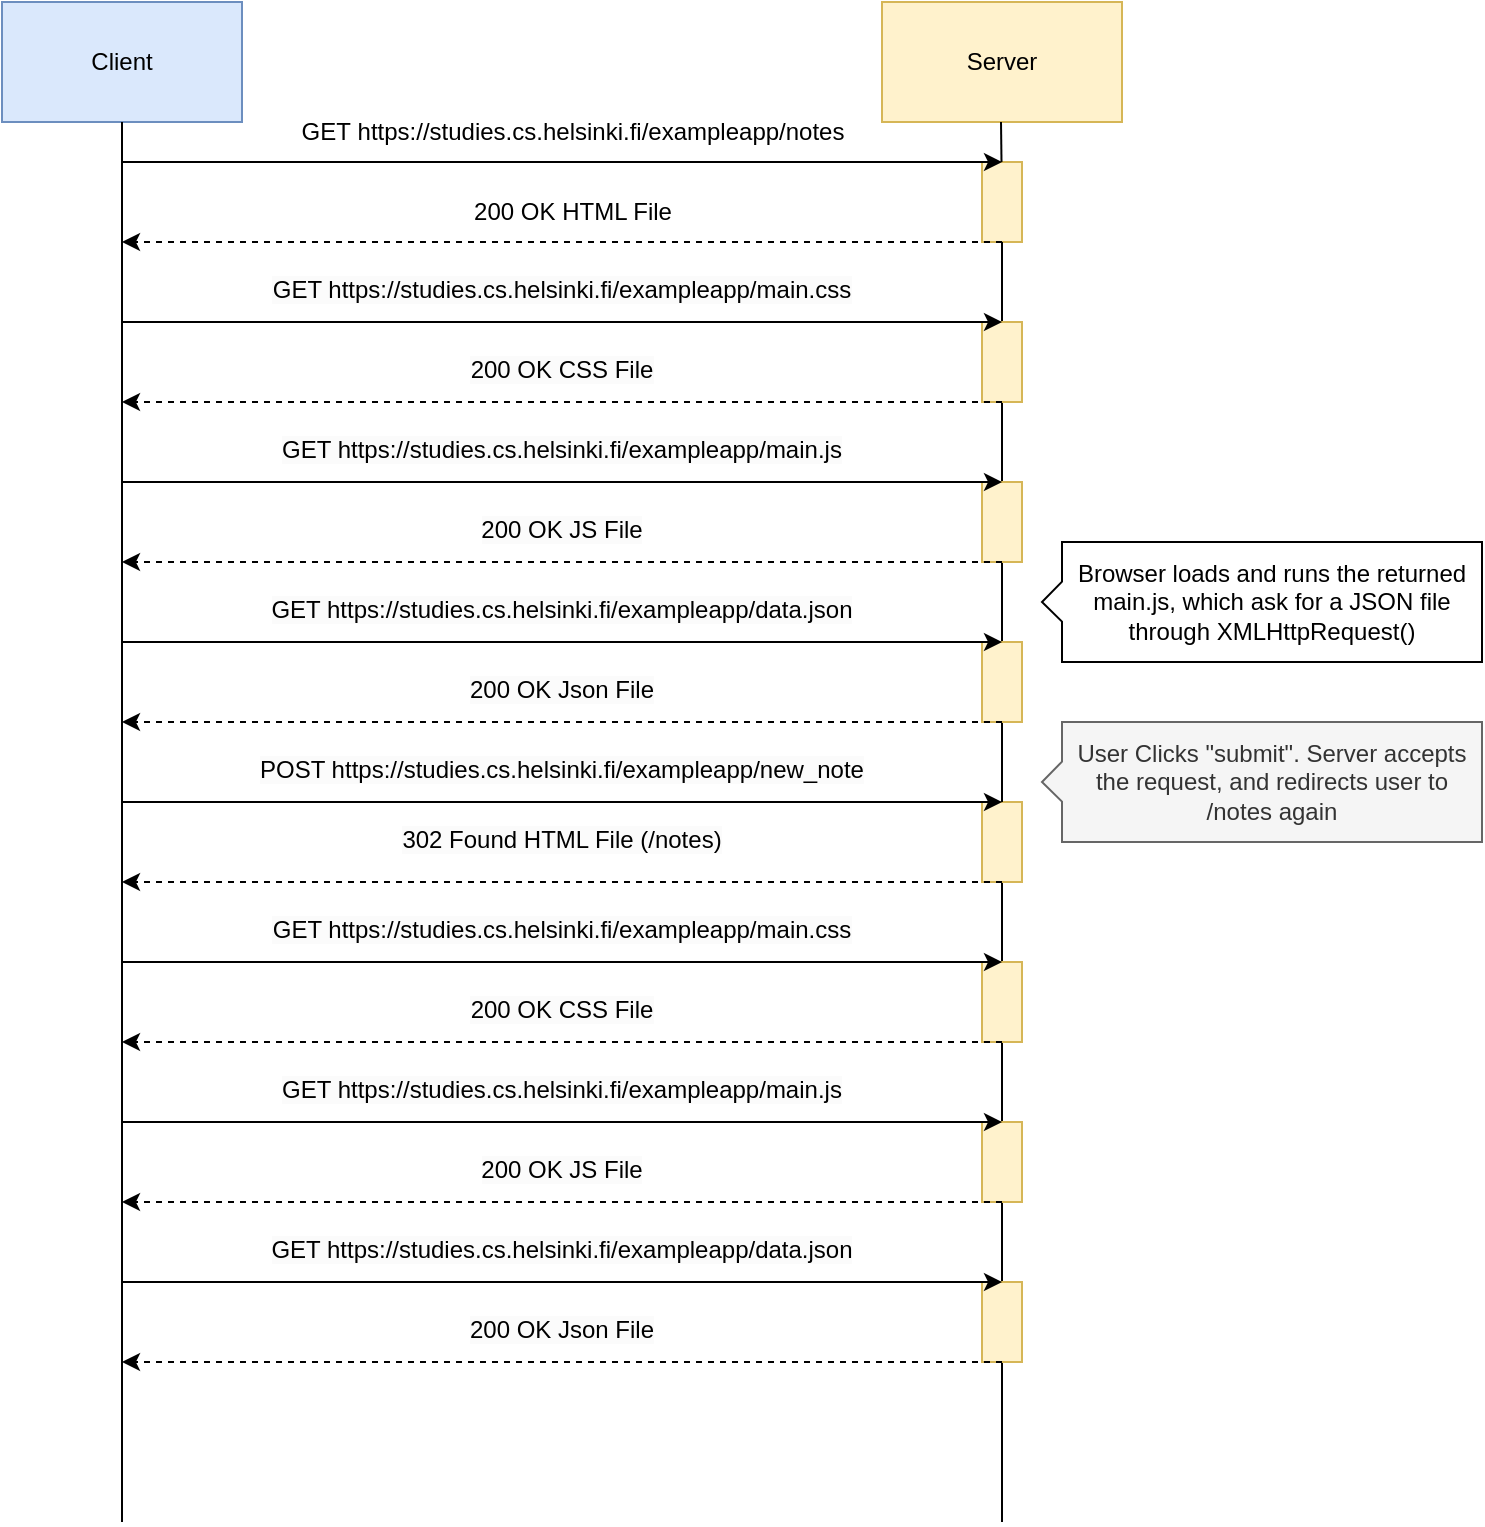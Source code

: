 <mxfile version="20.7.4" type="device"><diagram id="Wo9E5F_kREGYKsnR-8ax" name="Página-1"><mxGraphModel dx="880" dy="538" grid="1" gridSize="10" guides="1" tooltips="1" connect="1" arrows="1" fold="1" page="1" pageScale="1" pageWidth="827" pageHeight="1169" math="0" shadow="0"><root><mxCell id="0"/><mxCell id="1" parent="0"/><mxCell id="JBxuRCxA0hcdgqjNpcvB-74" value="" style="endArrow=none;html=1;rounded=0;entryX=0.5;entryY=1;entryDx=0;entryDy=0;" edge="1" parent="1" target="JBxuRCxA0hcdgqjNpcvB-40"><mxGeometry width="50" height="50" relative="1" as="geometry"><mxPoint x="540" y="800" as="sourcePoint"/><mxPoint x="540" y="160" as="targetPoint"/></mxGeometry></mxCell><mxCell id="JBxuRCxA0hcdgqjNpcvB-40" value="" style="rounded=0;whiteSpace=wrap;html=1;fillColor=#fff2cc;strokeColor=#d6b656;" vertex="1" parent="1"><mxGeometry x="530" y="440" width="20" height="40" as="geometry"/></mxCell><mxCell id="JBxuRCxA0hcdgqjNpcvB-12" value="" style="rounded=0;whiteSpace=wrap;html=1;fillColor=#fff2cc;strokeColor=#d6b656;" vertex="1" parent="1"><mxGeometry x="530" y="120" width="20" height="40" as="geometry"/></mxCell><mxCell id="JBxuRCxA0hcdgqjNpcvB-1" value="Client" style="rounded=0;whiteSpace=wrap;html=1;fillColor=#dae8fc;strokeColor=#6c8ebf;" vertex="1" parent="1"><mxGeometry x="40" y="40" width="120" height="60" as="geometry"/></mxCell><mxCell id="JBxuRCxA0hcdgqjNpcvB-2" value="Server" style="rounded=0;whiteSpace=wrap;html=1;fillColor=#fff2cc;strokeColor=#d6b656;" vertex="1" parent="1"><mxGeometry x="480" y="40" width="120" height="60" as="geometry"/></mxCell><mxCell id="JBxuRCxA0hcdgqjNpcvB-5" value="" style="endArrow=none;html=1;rounded=0;entryX=0.5;entryY=1;entryDx=0;entryDy=0;" edge="1" parent="1" target="JBxuRCxA0hcdgqjNpcvB-1"><mxGeometry width="50" height="50" relative="1" as="geometry"><mxPoint x="100" y="800" as="sourcePoint"/><mxPoint x="130" y="160" as="targetPoint"/></mxGeometry></mxCell><mxCell id="JBxuRCxA0hcdgqjNpcvB-6" value="" style="endArrow=none;html=1;rounded=0;entryX=0.5;entryY=1;entryDx=0;entryDy=0;startArrow=none;" edge="1" parent="1" source="JBxuRCxA0hcdgqjNpcvB-12"><mxGeometry width="50" height="50" relative="1" as="geometry"><mxPoint x="539.5" y="510" as="sourcePoint"/><mxPoint x="539.5" y="100" as="targetPoint"/></mxGeometry></mxCell><mxCell id="JBxuRCxA0hcdgqjNpcvB-8" value="" style="endArrow=classic;html=1;rounded=0;" edge="1" parent="1"><mxGeometry width="50" height="50" relative="1" as="geometry"><mxPoint x="100" y="120" as="sourcePoint"/><mxPoint x="540" y="120" as="targetPoint"/></mxGeometry></mxCell><mxCell id="JBxuRCxA0hcdgqjNpcvB-11" value="GET&amp;nbsp;https://studies.cs.helsinki.fi/exampleapp/notes" style="text;html=1;align=center;verticalAlign=middle;resizable=0;points=[];autosize=1;strokeColor=none;fillColor=none;" vertex="1" parent="1"><mxGeometry x="180" y="90" width="290" height="30" as="geometry"/></mxCell><mxCell id="JBxuRCxA0hcdgqjNpcvB-17" value="" style="endArrow=none;html=1;rounded=0;entryX=0.5;entryY=1;entryDx=0;entryDy=0;startArrow=none;" edge="1" parent="1" source="JBxuRCxA0hcdgqjNpcvB-40" target="JBxuRCxA0hcdgqjNpcvB-12"><mxGeometry width="50" height="50" relative="1" as="geometry"><mxPoint x="540" y="1110" as="sourcePoint"/><mxPoint x="539.5" y="100" as="targetPoint"/></mxGeometry></mxCell><mxCell id="JBxuRCxA0hcdgqjNpcvB-18" value="" style="endArrow=classic;html=1;rounded=0;exitX=0.5;exitY=1;exitDx=0;exitDy=0;dashed=1;" edge="1" parent="1" source="JBxuRCxA0hcdgqjNpcvB-12"><mxGeometry width="50" height="50" relative="1" as="geometry"><mxPoint x="390" y="310" as="sourcePoint"/><mxPoint x="100" y="160" as="targetPoint"/></mxGeometry></mxCell><mxCell id="JBxuRCxA0hcdgqjNpcvB-19" value="200 OK HTML File" style="text;html=1;align=center;verticalAlign=middle;resizable=0;points=[];autosize=1;strokeColor=none;fillColor=none;" vertex="1" parent="1"><mxGeometry x="265" y="130" width="120" height="30" as="geometry"/></mxCell><mxCell id="JBxuRCxA0hcdgqjNpcvB-20" value="" style="rounded=0;whiteSpace=wrap;html=1;fillColor=#fff2cc;strokeColor=#d6b656;" vertex="1" parent="1"><mxGeometry x="530" y="200" width="20" height="40" as="geometry"/></mxCell><mxCell id="JBxuRCxA0hcdgqjNpcvB-22" value="" style="endArrow=classic;html=1;rounded=0;" edge="1" parent="1"><mxGeometry width="50" height="50" relative="1" as="geometry"><mxPoint x="100" y="200" as="sourcePoint"/><mxPoint x="540" y="200" as="targetPoint"/></mxGeometry></mxCell><mxCell id="JBxuRCxA0hcdgqjNpcvB-24" value="" style="endArrow=classic;html=1;rounded=0;exitX=0.5;exitY=1;exitDx=0;exitDy=0;dashed=1;" edge="1" parent="1" source="JBxuRCxA0hcdgqjNpcvB-20"><mxGeometry width="50" height="50" relative="1" as="geometry"><mxPoint x="390" y="390" as="sourcePoint"/><mxPoint x="100" y="240" as="targetPoint"/></mxGeometry></mxCell><mxCell id="JBxuRCxA0hcdgqjNpcvB-26" value="&lt;span style=&quot;color: rgb(0, 0, 0); font-family: Helvetica; font-size: 12px; font-style: normal; font-variant-ligatures: normal; font-variant-caps: normal; font-weight: 400; letter-spacing: normal; orphans: 2; text-indent: 0px; text-transform: none; widows: 2; word-spacing: 0px; -webkit-text-stroke-width: 0px; background-color: rgb(251, 251, 251); text-decoration-thickness: initial; text-decoration-style: initial; text-decoration-color: initial; float: none; display: inline !important;&quot;&gt;GET https://studies.cs.helsinki.fi/exampleapp/main.css&lt;br&gt;&lt;/span&gt;" style="text;whiteSpace=wrap;html=1;align=center;" vertex="1" parent="1"><mxGeometry x="120" y="170" width="400" height="30" as="geometry"/></mxCell><mxCell id="JBxuRCxA0hcdgqjNpcvB-27" value="&lt;span style=&quot;color: rgb(0, 0, 0); font-family: Helvetica; font-size: 12px; font-style: normal; font-variant-ligatures: normal; font-variant-caps: normal; font-weight: 400; letter-spacing: normal; orphans: 2; text-indent: 0px; text-transform: none; widows: 2; word-spacing: 0px; -webkit-text-stroke-width: 0px; background-color: rgb(251, 251, 251); text-decoration-thickness: initial; text-decoration-style: initial; text-decoration-color: initial; float: none; display: inline !important;&quot;&gt;200 OK CSS File&lt;/span&gt;" style="text;whiteSpace=wrap;html=1;align=center;" vertex="1" parent="1"><mxGeometry x="120" y="210" width="400" height="30" as="geometry"/></mxCell><mxCell id="JBxuRCxA0hcdgqjNpcvB-28" value="" style="rounded=0;whiteSpace=wrap;html=1;fillColor=#fff2cc;strokeColor=#d6b656;" vertex="1" parent="1"><mxGeometry x="530" y="280" width="20" height="40" as="geometry"/></mxCell><mxCell id="JBxuRCxA0hcdgqjNpcvB-29" value="" style="endArrow=classic;html=1;rounded=0;" edge="1" parent="1"><mxGeometry width="50" height="50" relative="1" as="geometry"><mxPoint x="100" y="280" as="sourcePoint"/><mxPoint x="540" y="280" as="targetPoint"/></mxGeometry></mxCell><mxCell id="JBxuRCxA0hcdgqjNpcvB-30" value="" style="endArrow=classic;html=1;rounded=0;exitX=0.5;exitY=1;exitDx=0;exitDy=0;dashed=1;" edge="1" parent="1" source="JBxuRCxA0hcdgqjNpcvB-28"><mxGeometry width="50" height="50" relative="1" as="geometry"><mxPoint x="390" y="470" as="sourcePoint"/><mxPoint x="100" y="320" as="targetPoint"/></mxGeometry></mxCell><mxCell id="JBxuRCxA0hcdgqjNpcvB-31" value="&lt;span style=&quot;color: rgb(0, 0, 0); font-family: Helvetica; font-size: 12px; font-style: normal; font-variant-ligatures: normal; font-variant-caps: normal; font-weight: 400; letter-spacing: normal; orphans: 2; text-indent: 0px; text-transform: none; widows: 2; word-spacing: 0px; -webkit-text-stroke-width: 0px; background-color: rgb(251, 251, 251); text-decoration-thickness: initial; text-decoration-style: initial; text-decoration-color: initial; float: none; display: inline !important;&quot;&gt;GET https://studies.cs.helsinki.fi/exampleapp/main.js&lt;br&gt;&lt;/span&gt;" style="text;whiteSpace=wrap;html=1;align=center;" vertex="1" parent="1"><mxGeometry x="120" y="250" width="400" height="30" as="geometry"/></mxCell><mxCell id="JBxuRCxA0hcdgqjNpcvB-32" value="&lt;span style=&quot;color: rgb(0, 0, 0); font-family: Helvetica; font-size: 12px; font-style: normal; font-variant-ligatures: normal; font-variant-caps: normal; font-weight: 400; letter-spacing: normal; orphans: 2; text-indent: 0px; text-transform: none; widows: 2; word-spacing: 0px; -webkit-text-stroke-width: 0px; background-color: rgb(251, 251, 251); text-decoration-thickness: initial; text-decoration-style: initial; text-decoration-color: initial; float: none; display: inline !important;&quot;&gt;200 OK JS File&lt;/span&gt;" style="text;whiteSpace=wrap;html=1;align=center;" vertex="1" parent="1"><mxGeometry x="120" y="290" width="400" height="30" as="geometry"/></mxCell><mxCell id="JBxuRCxA0hcdgqjNpcvB-33" value="" style="rounded=0;whiteSpace=wrap;html=1;fillColor=#fff2cc;strokeColor=#d6b656;" vertex="1" parent="1"><mxGeometry x="530" y="360" width="20" height="40" as="geometry"/></mxCell><mxCell id="JBxuRCxA0hcdgqjNpcvB-34" value="" style="endArrow=classic;html=1;rounded=0;" edge="1" parent="1"><mxGeometry width="50" height="50" relative="1" as="geometry"><mxPoint x="100" y="360" as="sourcePoint"/><mxPoint x="540" y="360" as="targetPoint"/></mxGeometry></mxCell><mxCell id="JBxuRCxA0hcdgqjNpcvB-35" value="" style="endArrow=classic;html=1;rounded=0;exitX=0.5;exitY=1;exitDx=0;exitDy=0;dashed=1;" edge="1" parent="1" source="JBxuRCxA0hcdgqjNpcvB-33"><mxGeometry width="50" height="50" relative="1" as="geometry"><mxPoint x="390" y="550" as="sourcePoint"/><mxPoint x="100" y="400" as="targetPoint"/></mxGeometry></mxCell><mxCell id="JBxuRCxA0hcdgqjNpcvB-36" value="&lt;span style=&quot;color: rgb(0, 0, 0); font-family: Helvetica; font-size: 12px; font-style: normal; font-variant-ligatures: normal; font-variant-caps: normal; font-weight: 400; letter-spacing: normal; orphans: 2; text-indent: 0px; text-transform: none; widows: 2; word-spacing: 0px; -webkit-text-stroke-width: 0px; background-color: rgb(251, 251, 251); text-decoration-thickness: initial; text-decoration-style: initial; text-decoration-color: initial; float: none; display: inline !important;&quot;&gt;GET https://studies.cs.helsinki.fi/exampleapp/data.json&lt;br&gt;&lt;/span&gt;" style="text;whiteSpace=wrap;html=1;align=center;" vertex="1" parent="1"><mxGeometry x="120" y="330" width="400" height="30" as="geometry"/></mxCell><mxCell id="JBxuRCxA0hcdgqjNpcvB-37" value="&lt;span style=&quot;color: rgb(0, 0, 0); font-family: Helvetica; font-size: 12px; font-style: normal; font-variant-ligatures: normal; font-variant-caps: normal; font-weight: 400; letter-spacing: normal; orphans: 2; text-indent: 0px; text-transform: none; widows: 2; word-spacing: 0px; -webkit-text-stroke-width: 0px; background-color: rgb(251, 251, 251); text-decoration-thickness: initial; text-decoration-style: initial; text-decoration-color: initial; float: none; display: inline !important;&quot;&gt;200 OK Json File&lt;/span&gt;" style="text;whiteSpace=wrap;html=1;align=center;" vertex="1" parent="1"><mxGeometry x="120" y="370" width="400" height="30" as="geometry"/></mxCell><mxCell id="JBxuRCxA0hcdgqjNpcvB-38" value="Browser loads and runs the returned main.js, which ask for a JSON file through&amp;nbsp;XMLHttpRequest()" style="shape=callout;whiteSpace=wrap;html=1;perimeter=calloutPerimeter;size=10;position=0.33;base=20;direction=south;" vertex="1" parent="1"><mxGeometry x="560" y="310" width="220" height="60" as="geometry"/></mxCell><mxCell id="JBxuRCxA0hcdgqjNpcvB-41" value="" style="endArrow=classic;html=1;rounded=0;" edge="1" parent="1"><mxGeometry width="50" height="50" relative="1" as="geometry"><mxPoint x="100" y="440" as="sourcePoint"/><mxPoint x="540" y="440" as="targetPoint"/></mxGeometry></mxCell><mxCell id="JBxuRCxA0hcdgqjNpcvB-42" value="" style="endArrow=classic;html=1;rounded=0;exitX=0.5;exitY=1;exitDx=0;exitDy=0;dashed=1;" edge="1" parent="1" source="JBxuRCxA0hcdgqjNpcvB-40"><mxGeometry width="50" height="50" relative="1" as="geometry"><mxPoint x="390" y="640" as="sourcePoint"/><mxPoint x="100" y="480" as="targetPoint"/></mxGeometry></mxCell><mxCell id="JBxuRCxA0hcdgqjNpcvB-43" value="&lt;span style=&quot;color: rgb(0, 0, 0); font-family: Helvetica; font-size: 12px; font-style: normal; font-variant-ligatures: normal; font-variant-caps: normal; font-weight: 400; letter-spacing: normal; orphans: 2; text-indent: 0px; text-transform: none; widows: 2; word-spacing: 0px; -webkit-text-stroke-width: 0px; background-color: rgb(251, 251, 251); text-decoration-thickness: initial; text-decoration-style: initial; text-decoration-color: initial; float: none; display: inline !important;&quot;&gt;POST https://studies.cs.helsinki.fi/exampleapp/&lt;span aria-labelledby=&quot;value&quot;&gt;new_note&lt;/span&gt;&lt;br&gt;&lt;/span&gt;" style="text;whiteSpace=wrap;html=1;align=center;" vertex="1" parent="1"><mxGeometry x="120" y="410" width="400" height="30" as="geometry"/></mxCell><mxCell id="JBxuRCxA0hcdgqjNpcvB-44" value="&lt;span style=&quot;color: rgb(0, 0, 0); font-family: Helvetica; font-size: 12px; font-style: normal; font-variant-ligatures: normal; font-variant-caps: normal; font-weight: 400; letter-spacing: normal; orphans: 2; text-indent: 0px; text-transform: none; widows: 2; word-spacing: 0px; -webkit-text-stroke-width: 0px; background-color: rgb(251, 251, 251); text-decoration-thickness: initial; text-decoration-style: initial; text-decoration-color: initial; float: none; display: inline !important;&quot;&gt;302 Found HTML File (/notes)&lt;/span&gt;" style="text;whiteSpace=wrap;html=1;align=center;" vertex="1" parent="1"><mxGeometry x="120" y="445" width="400" height="30" as="geometry"/></mxCell><mxCell id="JBxuRCxA0hcdgqjNpcvB-45" value="User Clicks &quot;submit&quot;. Server accepts the request, and redirects user to /notes again" style="shape=callout;whiteSpace=wrap;html=1;perimeter=calloutPerimeter;size=10;position=0.33;base=20;direction=south;fillColor=#f5f5f5;fontColor=#333333;strokeColor=#666666;" vertex="1" parent="1"><mxGeometry x="560" y="400" width="220" height="60" as="geometry"/></mxCell><mxCell id="JBxuRCxA0hcdgqjNpcvB-58" value="" style="rounded=0;whiteSpace=wrap;html=1;fillColor=#fff2cc;strokeColor=#d6b656;" vertex="1" parent="1"><mxGeometry x="530" y="520" width="20" height="40" as="geometry"/></mxCell><mxCell id="JBxuRCxA0hcdgqjNpcvB-59" value="" style="endArrow=classic;html=1;rounded=0;" edge="1" parent="1"><mxGeometry width="50" height="50" relative="1" as="geometry"><mxPoint x="100" y="520" as="sourcePoint"/><mxPoint x="540" y="520" as="targetPoint"/></mxGeometry></mxCell><mxCell id="JBxuRCxA0hcdgqjNpcvB-60" value="" style="endArrow=classic;html=1;rounded=0;exitX=0.5;exitY=1;exitDx=0;exitDy=0;dashed=1;" edge="1" parent="1" source="JBxuRCxA0hcdgqjNpcvB-58"><mxGeometry width="50" height="50" relative="1" as="geometry"><mxPoint x="390" y="710" as="sourcePoint"/><mxPoint x="100" y="560" as="targetPoint"/></mxGeometry></mxCell><mxCell id="JBxuRCxA0hcdgqjNpcvB-61" value="&lt;span style=&quot;color: rgb(0, 0, 0); font-family: Helvetica; font-size: 12px; font-style: normal; font-variant-ligatures: normal; font-variant-caps: normal; font-weight: 400; letter-spacing: normal; orphans: 2; text-indent: 0px; text-transform: none; widows: 2; word-spacing: 0px; -webkit-text-stroke-width: 0px; background-color: rgb(251, 251, 251); text-decoration-thickness: initial; text-decoration-style: initial; text-decoration-color: initial; float: none; display: inline !important;&quot;&gt;GET https://studies.cs.helsinki.fi/exampleapp/main.css&lt;br&gt;&lt;/span&gt;" style="text;whiteSpace=wrap;html=1;align=center;" vertex="1" parent="1"><mxGeometry x="120" y="490" width="400" height="30" as="geometry"/></mxCell><mxCell id="JBxuRCxA0hcdgqjNpcvB-62" value="&lt;span style=&quot;color: rgb(0, 0, 0); font-family: Helvetica; font-size: 12px; font-style: normal; font-variant-ligatures: normal; font-variant-caps: normal; font-weight: 400; letter-spacing: normal; orphans: 2; text-indent: 0px; text-transform: none; widows: 2; word-spacing: 0px; -webkit-text-stroke-width: 0px; background-color: rgb(251, 251, 251); text-decoration-thickness: initial; text-decoration-style: initial; text-decoration-color: initial; float: none; display: inline !important;&quot;&gt;200 OK CSS File&lt;/span&gt;" style="text;whiteSpace=wrap;html=1;align=center;" vertex="1" parent="1"><mxGeometry x="120" y="530" width="400" height="30" as="geometry"/></mxCell><mxCell id="JBxuRCxA0hcdgqjNpcvB-63" value="" style="rounded=0;whiteSpace=wrap;html=1;fillColor=#fff2cc;strokeColor=#d6b656;" vertex="1" parent="1"><mxGeometry x="530" y="600" width="20" height="40" as="geometry"/></mxCell><mxCell id="JBxuRCxA0hcdgqjNpcvB-64" value="" style="endArrow=classic;html=1;rounded=0;" edge="1" parent="1"><mxGeometry width="50" height="50" relative="1" as="geometry"><mxPoint x="100" y="600" as="sourcePoint"/><mxPoint x="540" y="600" as="targetPoint"/></mxGeometry></mxCell><mxCell id="JBxuRCxA0hcdgqjNpcvB-65" value="" style="endArrow=classic;html=1;rounded=0;exitX=0.5;exitY=1;exitDx=0;exitDy=0;dashed=1;" edge="1" parent="1" source="JBxuRCxA0hcdgqjNpcvB-63"><mxGeometry width="50" height="50" relative="1" as="geometry"><mxPoint x="390" y="790" as="sourcePoint"/><mxPoint x="100" y="640" as="targetPoint"/></mxGeometry></mxCell><mxCell id="JBxuRCxA0hcdgqjNpcvB-66" value="&lt;span style=&quot;color: rgb(0, 0, 0); font-family: Helvetica; font-size: 12px; font-style: normal; font-variant-ligatures: normal; font-variant-caps: normal; font-weight: 400; letter-spacing: normal; orphans: 2; text-indent: 0px; text-transform: none; widows: 2; word-spacing: 0px; -webkit-text-stroke-width: 0px; background-color: rgb(251, 251, 251); text-decoration-thickness: initial; text-decoration-style: initial; text-decoration-color: initial; float: none; display: inline !important;&quot;&gt;GET https://studies.cs.helsinki.fi/exampleapp/main.js&lt;br&gt;&lt;/span&gt;" style="text;whiteSpace=wrap;html=1;align=center;" vertex="1" parent="1"><mxGeometry x="120" y="570" width="400" height="30" as="geometry"/></mxCell><mxCell id="JBxuRCxA0hcdgqjNpcvB-67" value="&lt;span style=&quot;color: rgb(0, 0, 0); font-family: Helvetica; font-size: 12px; font-style: normal; font-variant-ligatures: normal; font-variant-caps: normal; font-weight: 400; letter-spacing: normal; orphans: 2; text-indent: 0px; text-transform: none; widows: 2; word-spacing: 0px; -webkit-text-stroke-width: 0px; background-color: rgb(251, 251, 251); text-decoration-thickness: initial; text-decoration-style: initial; text-decoration-color: initial; float: none; display: inline !important;&quot;&gt;200 OK JS File&lt;/span&gt;" style="text;whiteSpace=wrap;html=1;align=center;" vertex="1" parent="1"><mxGeometry x="120" y="610" width="400" height="30" as="geometry"/></mxCell><mxCell id="JBxuRCxA0hcdgqjNpcvB-68" value="" style="rounded=0;whiteSpace=wrap;html=1;fillColor=#fff2cc;strokeColor=#d6b656;" vertex="1" parent="1"><mxGeometry x="530" y="680" width="20" height="40" as="geometry"/></mxCell><mxCell id="JBxuRCxA0hcdgqjNpcvB-69" value="" style="endArrow=classic;html=1;rounded=0;" edge="1" parent="1"><mxGeometry width="50" height="50" relative="1" as="geometry"><mxPoint x="100" y="680" as="sourcePoint"/><mxPoint x="540" y="680" as="targetPoint"/></mxGeometry></mxCell><mxCell id="JBxuRCxA0hcdgqjNpcvB-70" value="" style="endArrow=classic;html=1;rounded=0;exitX=0.5;exitY=1;exitDx=0;exitDy=0;dashed=1;" edge="1" parent="1" source="JBxuRCxA0hcdgqjNpcvB-68"><mxGeometry width="50" height="50" relative="1" as="geometry"><mxPoint x="390" y="870" as="sourcePoint"/><mxPoint x="100" y="720" as="targetPoint"/></mxGeometry></mxCell><mxCell id="JBxuRCxA0hcdgqjNpcvB-71" value="&lt;span style=&quot;color: rgb(0, 0, 0); font-family: Helvetica; font-size: 12px; font-style: normal; font-variant-ligatures: normal; font-variant-caps: normal; font-weight: 400; letter-spacing: normal; orphans: 2; text-indent: 0px; text-transform: none; widows: 2; word-spacing: 0px; -webkit-text-stroke-width: 0px; background-color: rgb(251, 251, 251); text-decoration-thickness: initial; text-decoration-style: initial; text-decoration-color: initial; float: none; display: inline !important;&quot;&gt;GET https://studies.cs.helsinki.fi/exampleapp/data.json&lt;br&gt;&lt;/span&gt;" style="text;whiteSpace=wrap;html=1;align=center;" vertex="1" parent="1"><mxGeometry x="120" y="650" width="400" height="30" as="geometry"/></mxCell><mxCell id="JBxuRCxA0hcdgqjNpcvB-72" value="&lt;span style=&quot;color: rgb(0, 0, 0); font-family: Helvetica; font-size: 12px; font-style: normal; font-variant-ligatures: normal; font-variant-caps: normal; font-weight: 400; letter-spacing: normal; orphans: 2; text-indent: 0px; text-transform: none; widows: 2; word-spacing: 0px; -webkit-text-stroke-width: 0px; background-color: rgb(251, 251, 251); text-decoration-thickness: initial; text-decoration-style: initial; text-decoration-color: initial; float: none; display: inline !important;&quot;&gt;200 OK Json File&lt;/span&gt;" style="text;whiteSpace=wrap;html=1;align=center;" vertex="1" parent="1"><mxGeometry x="120" y="690" width="400" height="30" as="geometry"/></mxCell></root></mxGraphModel></diagram></mxfile>